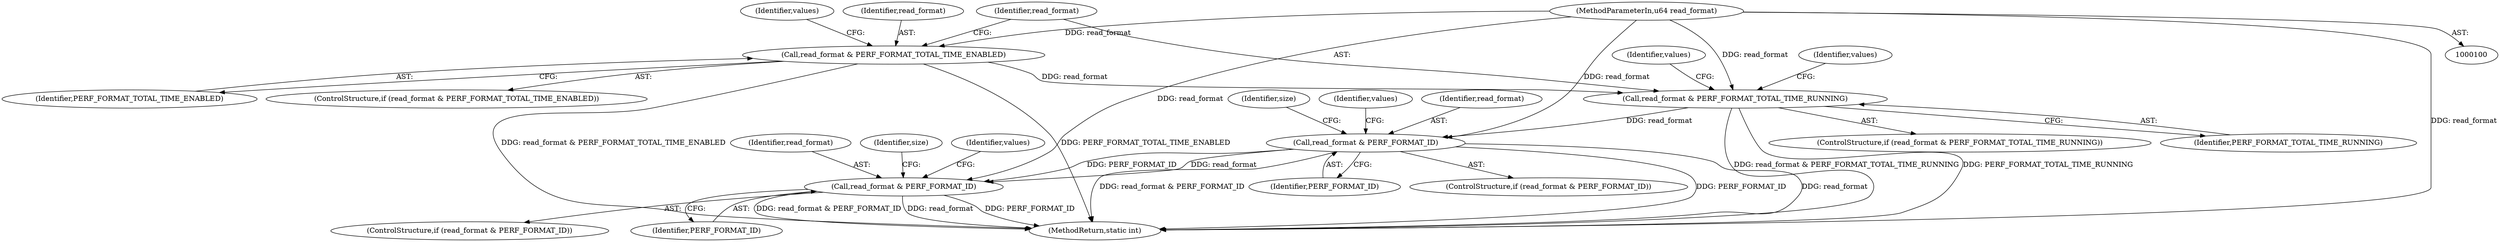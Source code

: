digraph "0_linux_f63a8daa5812afef4f06c962351687e1ff9ccb2b_4@API" {
"1000155" [label="(Call,read_format & PERF_FORMAT_TOTAL_TIME_ENABLED)"];
"1000102" [label="(MethodParameterIn,u64 read_format)"];
"1000165" [label="(Call,read_format & PERF_FORMAT_TOTAL_TIME_RUNNING)"];
"1000181" [label="(Call,read_format & PERF_FORMAT_ID)"];
"1000224" [label="(Call,read_format & PERF_FORMAT_ID)"];
"1000256" [label="(MethodReturn,static int)"];
"1000192" [label="(Identifier,size)"];
"1000165" [label="(Call,read_format & PERF_FORMAT_TOTAL_TIME_RUNNING)"];
"1000186" [label="(Identifier,values)"];
"1000183" [label="(Identifier,PERF_FORMAT_ID)"];
"1000235" [label="(Identifier,size)"];
"1000224" [label="(Call,read_format & PERF_FORMAT_ID)"];
"1000170" [label="(Identifier,values)"];
"1000155" [label="(Call,read_format & PERF_FORMAT_TOTAL_TIME_ENABLED)"];
"1000164" [label="(ControlStructure,if (read_format & PERF_FORMAT_TOTAL_TIME_RUNNING))"];
"1000176" [label="(Identifier,values)"];
"1000226" [label="(Identifier,PERF_FORMAT_ID)"];
"1000166" [label="(Identifier,read_format)"];
"1000181" [label="(Call,read_format & PERF_FORMAT_ID)"];
"1000180" [label="(ControlStructure,if (read_format & PERF_FORMAT_ID))"];
"1000167" [label="(Identifier,PERF_FORMAT_TOTAL_TIME_RUNNING)"];
"1000229" [label="(Identifier,values)"];
"1000157" [label="(Identifier,PERF_FORMAT_TOTAL_TIME_ENABLED)"];
"1000223" [label="(ControlStructure,if (read_format & PERF_FORMAT_ID))"];
"1000225" [label="(Identifier,read_format)"];
"1000156" [label="(Identifier,read_format)"];
"1000154" [label="(ControlStructure,if (read_format & PERF_FORMAT_TOTAL_TIME_ENABLED))"];
"1000160" [label="(Identifier,values)"];
"1000102" [label="(MethodParameterIn,u64 read_format)"];
"1000182" [label="(Identifier,read_format)"];
"1000155" -> "1000154"  [label="AST: "];
"1000155" -> "1000157"  [label="CFG: "];
"1000156" -> "1000155"  [label="AST: "];
"1000157" -> "1000155"  [label="AST: "];
"1000160" -> "1000155"  [label="CFG: "];
"1000166" -> "1000155"  [label="CFG: "];
"1000155" -> "1000256"  [label="DDG: PERF_FORMAT_TOTAL_TIME_ENABLED"];
"1000155" -> "1000256"  [label="DDG: read_format & PERF_FORMAT_TOTAL_TIME_ENABLED"];
"1000102" -> "1000155"  [label="DDG: read_format"];
"1000155" -> "1000165"  [label="DDG: read_format"];
"1000102" -> "1000100"  [label="AST: "];
"1000102" -> "1000256"  [label="DDG: read_format"];
"1000102" -> "1000165"  [label="DDG: read_format"];
"1000102" -> "1000181"  [label="DDG: read_format"];
"1000102" -> "1000224"  [label="DDG: read_format"];
"1000165" -> "1000164"  [label="AST: "];
"1000165" -> "1000167"  [label="CFG: "];
"1000166" -> "1000165"  [label="AST: "];
"1000167" -> "1000165"  [label="AST: "];
"1000170" -> "1000165"  [label="CFG: "];
"1000176" -> "1000165"  [label="CFG: "];
"1000165" -> "1000256"  [label="DDG: PERF_FORMAT_TOTAL_TIME_RUNNING"];
"1000165" -> "1000256"  [label="DDG: read_format & PERF_FORMAT_TOTAL_TIME_RUNNING"];
"1000165" -> "1000181"  [label="DDG: read_format"];
"1000181" -> "1000180"  [label="AST: "];
"1000181" -> "1000183"  [label="CFG: "];
"1000182" -> "1000181"  [label="AST: "];
"1000183" -> "1000181"  [label="AST: "];
"1000186" -> "1000181"  [label="CFG: "];
"1000192" -> "1000181"  [label="CFG: "];
"1000181" -> "1000256"  [label="DDG: read_format"];
"1000181" -> "1000256"  [label="DDG: read_format & PERF_FORMAT_ID"];
"1000181" -> "1000256"  [label="DDG: PERF_FORMAT_ID"];
"1000181" -> "1000224"  [label="DDG: read_format"];
"1000181" -> "1000224"  [label="DDG: PERF_FORMAT_ID"];
"1000224" -> "1000223"  [label="AST: "];
"1000224" -> "1000226"  [label="CFG: "];
"1000225" -> "1000224"  [label="AST: "];
"1000226" -> "1000224"  [label="AST: "];
"1000229" -> "1000224"  [label="CFG: "];
"1000235" -> "1000224"  [label="CFG: "];
"1000224" -> "1000256"  [label="DDG: read_format"];
"1000224" -> "1000256"  [label="DDG: PERF_FORMAT_ID"];
"1000224" -> "1000256"  [label="DDG: read_format & PERF_FORMAT_ID"];
}
